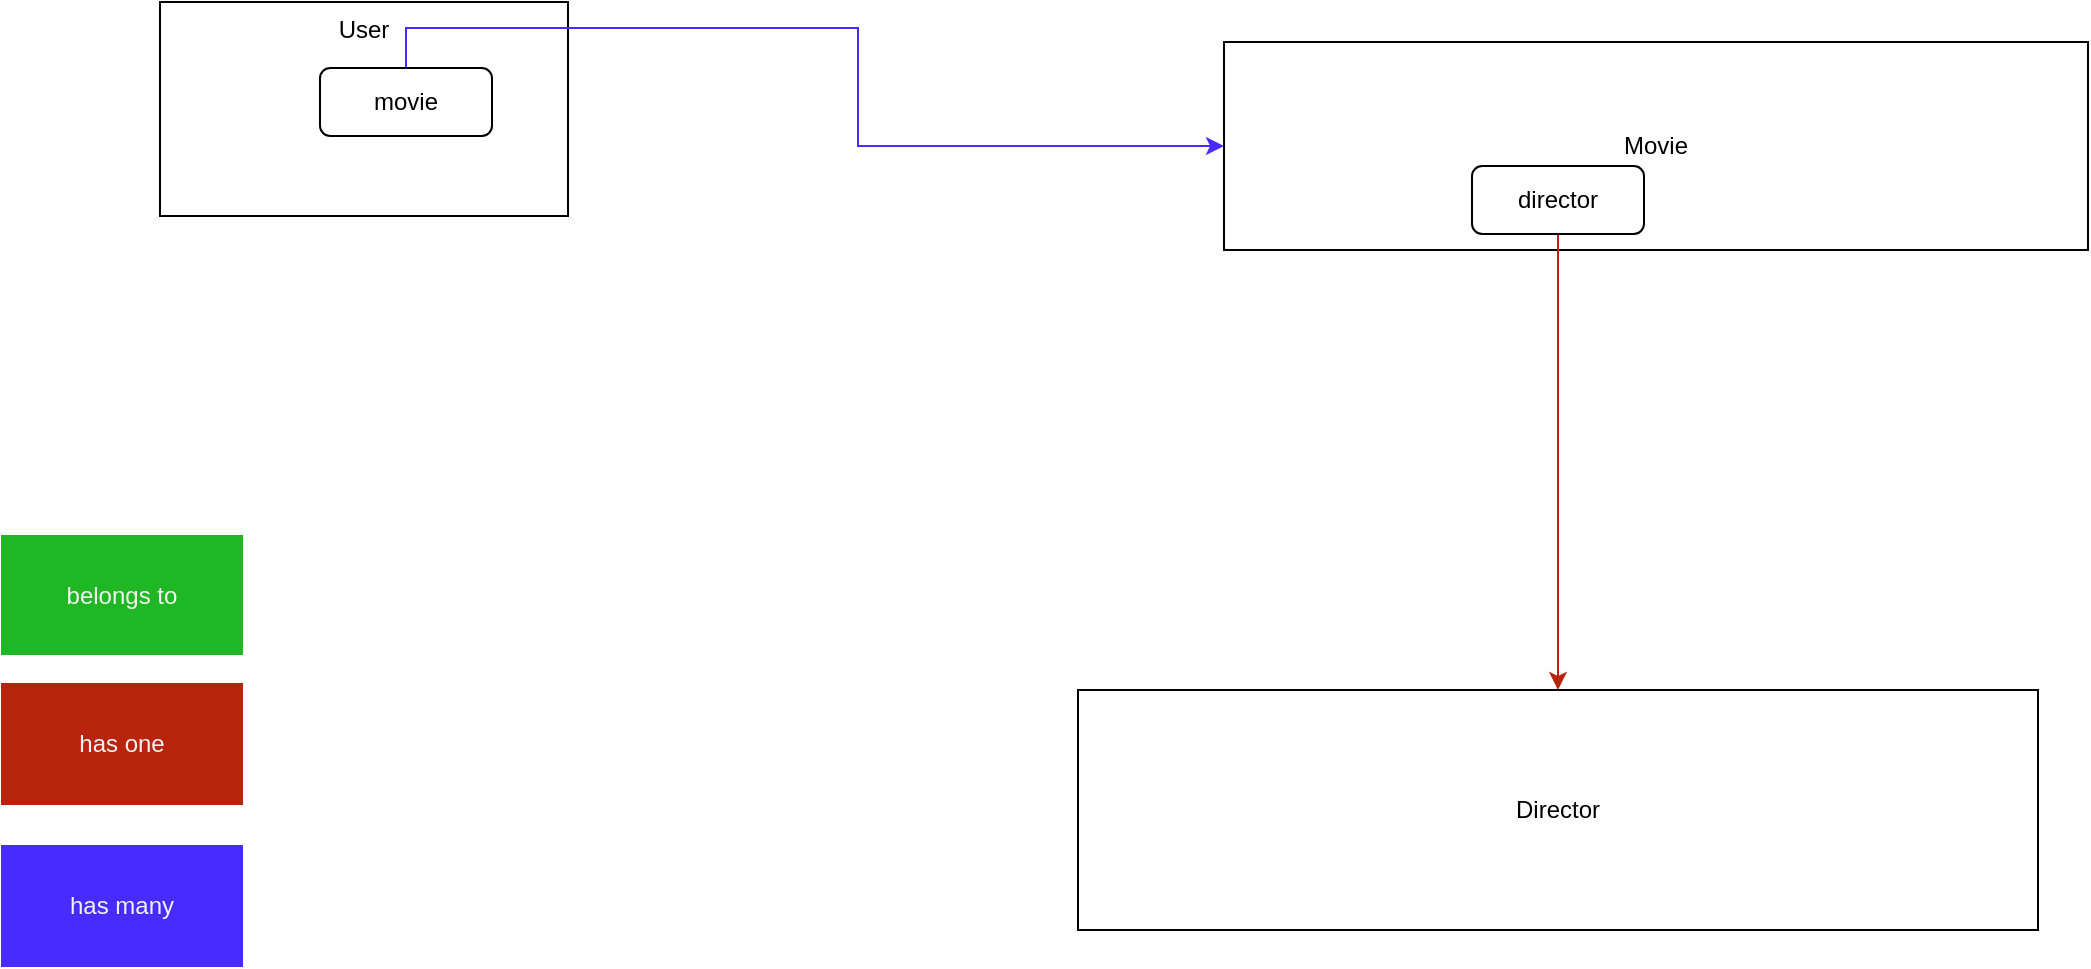 <mxfile version="16.6.4" type="github">
  <diagram id="HRUNRSSaRLd2qoj43QYg" name="Page-1">
    <mxGraphModel dx="1822" dy="762" grid="0" gridSize="10" guides="1" tooltips="1" connect="1" arrows="1" fold="1" page="0" pageScale="1" pageWidth="827" pageHeight="1169" math="0" shadow="0">
      <root>
        <mxCell id="0" />
        <mxCell id="1" parent="0" />
        <mxCell id="HNIL2XNpq1nPoykBcbi_-1" value="User" style="rounded=0;whiteSpace=wrap;html=1;verticalAlign=top;" parent="1" vertex="1">
          <mxGeometry x="-275" y="308" width="204" height="107" as="geometry" />
        </mxCell>
        <mxCell id="HNIL2XNpq1nPoykBcbi_-2" value="Movie" style="rounded=0;whiteSpace=wrap;html=1;" parent="1" vertex="1">
          <mxGeometry x="257" y="328" width="432" height="104" as="geometry" />
        </mxCell>
        <mxCell id="HNIL2XNpq1nPoykBcbi_-5" value="Director" style="rounded=0;whiteSpace=wrap;html=1;" parent="1" vertex="1">
          <mxGeometry x="184" y="652" width="480" height="120" as="geometry" />
        </mxCell>
        <mxCell id="HNIL2XNpq1nPoykBcbi_-14" value="has many" style="rounded=0;whiteSpace=wrap;html=1;strokeColor=#482BFF;fillColor=#482BFF;fontColor=#F2F2F2;" parent="1" vertex="1">
          <mxGeometry x="-354" y="730" width="120" height="60" as="geometry" />
        </mxCell>
        <mxCell id="HNIL2XNpq1nPoykBcbi_-23" value="has one" style="rounded=0;whiteSpace=wrap;html=1;strokeColor=#B8240D;fillColor=#B8240D;fontColor=#F2F2F2;" parent="1" vertex="1">
          <mxGeometry x="-354" y="649" width="120" height="60" as="geometry" />
        </mxCell>
        <mxCell id="HNIL2XNpq1nPoykBcbi_-24" value="belongs to" style="rounded=0;whiteSpace=wrap;html=1;strokeColor=#1FB824;fillColor=#1FB824;fontColor=#F2F2F2;" parent="1" vertex="1">
          <mxGeometry x="-354" y="575" width="120" height="59" as="geometry" />
        </mxCell>
        <mxCell id="HNIL2XNpq1nPoykBcbi_-26" style="edgeStyle=orthogonalEdgeStyle;rounded=0;orthogonalLoop=1;jettySize=auto;html=1;exitX=0.5;exitY=0;exitDx=0;exitDy=0;fontColor=#F2F2F2;strokeColor=#482BFF;" parent="1" source="HNIL2XNpq1nPoykBcbi_-19" target="HNIL2XNpq1nPoykBcbi_-2" edge="1">
          <mxGeometry relative="1" as="geometry" />
        </mxCell>
        <mxCell id="HNIL2XNpq1nPoykBcbi_-65" style="edgeStyle=orthogonalEdgeStyle;rounded=0;orthogonalLoop=1;jettySize=auto;html=1;fontColor=#F2F2F2;strokeColor=#B8240D;" parent="1" source="HNIL2XNpq1nPoykBcbi_-64" target="HNIL2XNpq1nPoykBcbi_-5" edge="1">
          <mxGeometry relative="1" as="geometry" />
        </mxCell>
        <mxCell id="HNIL2XNpq1nPoykBcbi_-64" value="director" style="rounded=1;whiteSpace=wrap;html=1;" parent="1" vertex="1">
          <mxGeometry x="381" y="390" width="86" height="34" as="geometry" />
        </mxCell>
        <mxCell id="HNIL2XNpq1nPoykBcbi_-19" value="movie" style="rounded=1;whiteSpace=wrap;html=1;" parent="1" vertex="1">
          <mxGeometry x="-195" y="341" width="86" height="34" as="geometry" />
        </mxCell>
      </root>
    </mxGraphModel>
  </diagram>
</mxfile>
